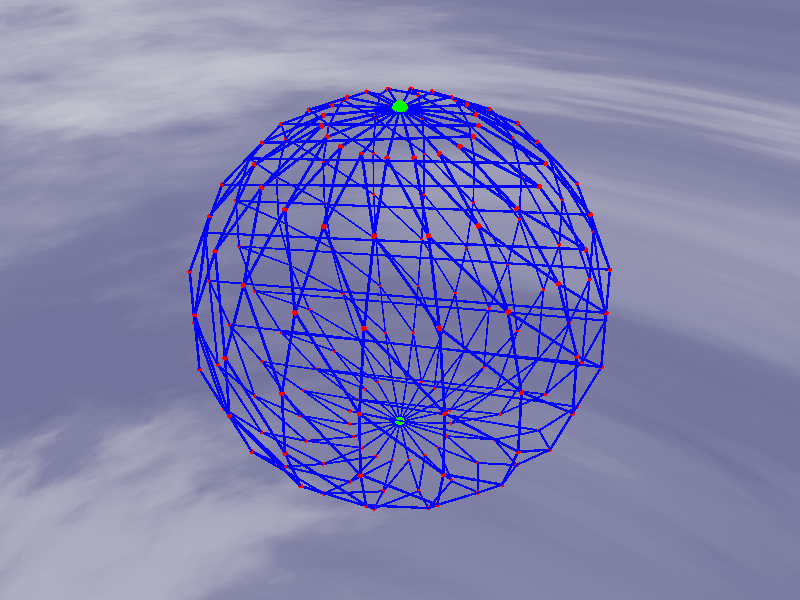 #version 3.6;
global_settings{ assumed_gamma 1.3 max_trace_level 5}
#include "math.inc"
#include "colors.inc"
#include "functions.inc"
#include "logo.inc"
#include "skies.inc"

sky_sphere {
    S_Cloud5
    rotate <90,0.051, 1>
}

camera { 
    location  <20,10,20>
    right     <-image_width/image_height,0,0> // keep propotions with any aspect ratio   
    sky <0,0,1>
    look_at   <0,0,0>
    }

light_source {<-140,200, 300> rgb <1.0, 1.0, 0.95>*1.5}
light_source {< 140,200,-300> rgb <0.9, 0.9, 1.00>*0.9 shadowless}

#macro MaSphere(r, m, p)
    #declare tableau = array[p][m]
    
    #for (i, 0, p - 1)
        #for (j, 0, m - 1)
            #declare pointP = (2*pi*j)/m;
            #declare pointM = (pi*i)/p;
            #declare tableau[i][j] = <r * cos(pointP) * sin(pointM), r * cos(pointP) * cos(pointM), r * sin (pointP)>;
            sphere{
                tableau[i][j] 0.1
                pigment {color rgbt<1,0,0,0>}
            }
        #end
    #end
    sphere{
        <0,0,r> 0.3
        pigment {color rgbt<0,1,0,0>}
    }
    sphere{
        <0,0,-r> 0.3
        pigment {color rgbt<0,1,0,0>}
    }
    #for (i, 0, p - 1)
        #for (j, 0, m - 1)
            cylinder{
                <tableau[i][j].x, tableau[i][j].y, tableau[i][j].z>, <tableau[mod(i, p)][mod(j+1, m)].x, tableau[mod(i, p)][mod(j+1, m)].y, tableau[mod(i, p)][mod(j+1, m)].z>, 0.05
                pigment {color rgbt<0,0,1,0.8>}    
            }
            cylinder{
                <tableau[i][j].x, tableau[i][j].y, tableau[i][j].z>, <tableau[mod(i+1, p)][mod(j+1, m)].x, tableau[mod(i+1, p)][mod(j+1, m)].y, tableau[mod(i+1, p)][mod(j+1, m)].z>, 0.05
                pigment {color rgbt<0,0,1,0.8>}    
            }
        #end
    #end
#end

MaSphere(10, 20, 10)    
